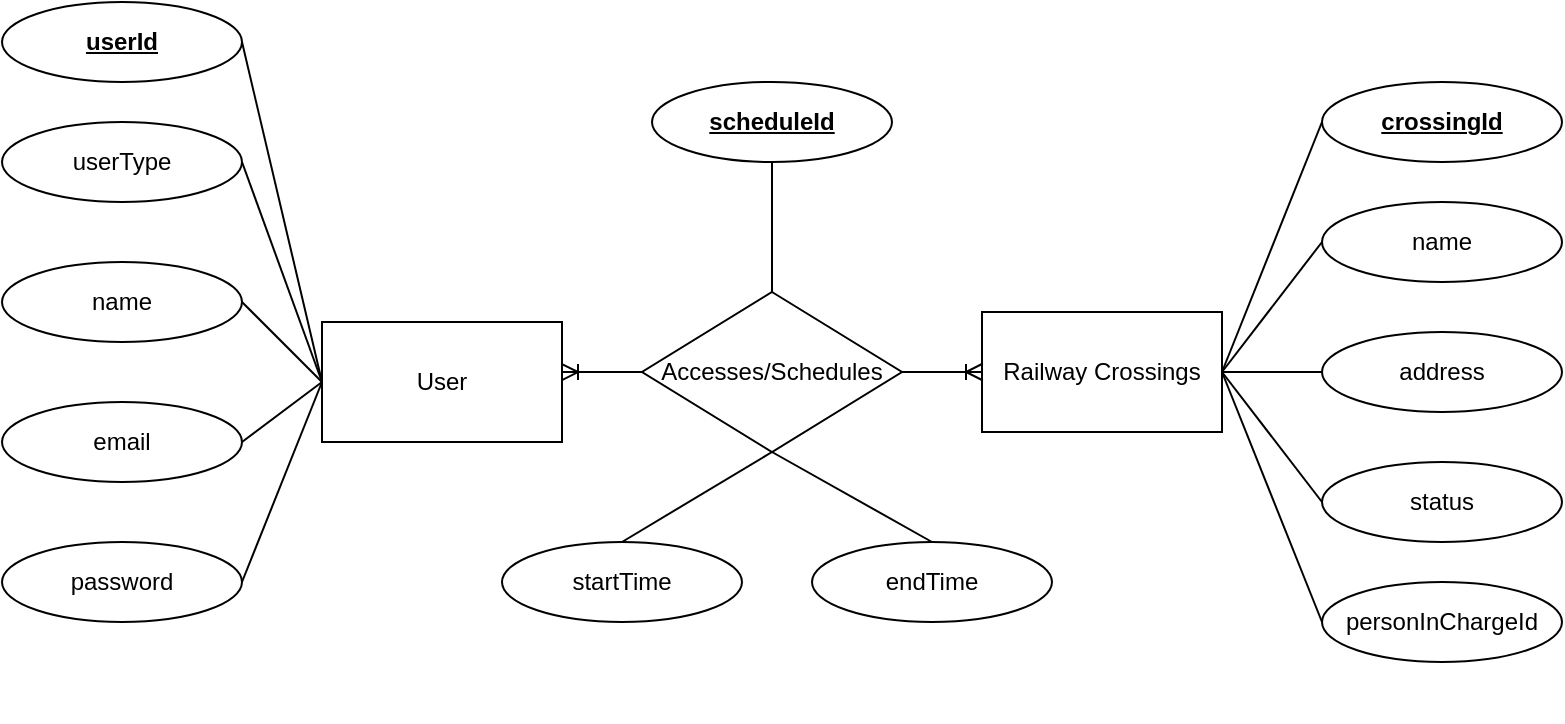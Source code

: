 <mxfile version="20.5.2" type="device"><diagram id="R2lEEEUBdFMjLlhIrx00" name="Page-1"><mxGraphModel dx="1043" dy="576" grid="1" gridSize="10" guides="1" tooltips="1" connect="1" arrows="0" fold="1" page="1" pageScale="1" pageWidth="850" pageHeight="1100" math="0" shadow="0" extFonts="Permanent Marker^https://fonts.googleapis.com/css?family=Permanent+Marker"><root><mxCell id="0"/><mxCell id="1" parent="0"/><mxCell id="K3UcTJHXw-6PmTItNVM5-15" value="" style="group" parent="1" vertex="1" connectable="0"><mxGeometry x="500" y="20" width="290" height="350" as="geometry"/></mxCell><mxCell id="K3UcTJHXw-6PmTItNVM5-2" value="Railway Crossings" style="rounded=0;whiteSpace=wrap;html=1;" parent="K3UcTJHXw-6PmTItNVM5-15" vertex="1"><mxGeometry y="145" width="120" height="60" as="geometry"/></mxCell><mxCell id="K3UcTJHXw-6PmTItNVM5-9" value="address" style="ellipse;whiteSpace=wrap;html=1;" parent="K3UcTJHXw-6PmTItNVM5-15" vertex="1"><mxGeometry x="170" y="155" width="120" height="40" as="geometry"/></mxCell><mxCell id="K3UcTJHXw-6PmTItNVM5-11" value="status" style="ellipse;whiteSpace=wrap;html=1;" parent="K3UcTJHXw-6PmTItNVM5-15" vertex="1"><mxGeometry x="170" y="220" width="120" height="40" as="geometry"/></mxCell><mxCell id="K3UcTJHXw-6PmTItNVM5-14" value="name" style="ellipse;whiteSpace=wrap;html=1;" parent="K3UcTJHXw-6PmTItNVM5-15" vertex="1"><mxGeometry x="170" y="90" width="120" height="40" as="geometry"/></mxCell><mxCell id="K3UcTJHXw-6PmTItNVM5-20" value="" style="endArrow=none;html=1;rounded=0;exitX=0;exitY=0.5;exitDx=0;exitDy=0;entryX=1;entryY=0.5;entryDx=0;entryDy=0;" parent="K3UcTJHXw-6PmTItNVM5-15" source="K3UcTJHXw-6PmTItNVM5-14" target="K3UcTJHXw-6PmTItNVM5-2" edge="1"><mxGeometry width="50" height="50" relative="1" as="geometry"><mxPoint x="-360" y="80" as="sourcePoint"/><mxPoint x="-320" y="190" as="targetPoint"/></mxGeometry></mxCell><mxCell id="K3UcTJHXw-6PmTItNVM5-21" value="" style="endArrow=none;html=1;rounded=0;exitX=0;exitY=0.5;exitDx=0;exitDy=0;entryX=1;entryY=0.5;entryDx=0;entryDy=0;" parent="K3UcTJHXw-6PmTItNVM5-15" source="K3UcTJHXw-6PmTItNVM5-9" target="K3UcTJHXw-6PmTItNVM5-2" edge="1"><mxGeometry width="50" height="50" relative="1" as="geometry"><mxPoint x="180" y="30" as="sourcePoint"/><mxPoint x="130" y="185" as="targetPoint"/></mxGeometry></mxCell><mxCell id="K3UcTJHXw-6PmTItNVM5-22" value="" style="endArrow=none;html=1;rounded=0;exitX=0;exitY=0.5;exitDx=0;exitDy=0;entryX=1;entryY=0.5;entryDx=0;entryDy=0;" parent="K3UcTJHXw-6PmTItNVM5-15" source="K3UcTJHXw-6PmTItNVM5-11" target="K3UcTJHXw-6PmTItNVM5-2" edge="1"><mxGeometry width="50" height="50" relative="1" as="geometry"><mxPoint x="190" y="40" as="sourcePoint"/><mxPoint x="140" y="195" as="targetPoint"/></mxGeometry></mxCell><mxCell id="R-y2qiR_P1p5eA0z6gCU-11" value="&lt;u&gt;&lt;b&gt;crossingId&lt;/b&gt;&lt;/u&gt;" style="ellipse;whiteSpace=wrap;html=1;" vertex="1" parent="K3UcTJHXw-6PmTItNVM5-15"><mxGeometry x="170" y="30" width="120" height="40" as="geometry"/></mxCell><mxCell id="R-y2qiR_P1p5eA0z6gCU-12" value="" style="endArrow=none;html=1;rounded=0;exitX=0;exitY=0.5;exitDx=0;exitDy=0;entryX=1;entryY=0.5;entryDx=0;entryDy=0;" edge="1" parent="K3UcTJHXw-6PmTItNVM5-15" source="R-y2qiR_P1p5eA0z6gCU-11" target="K3UcTJHXw-6PmTItNVM5-2"><mxGeometry width="50" height="50" relative="1" as="geometry"><mxPoint x="180" y="70.0" as="sourcePoint"/><mxPoint x="130" y="185" as="targetPoint"/></mxGeometry></mxCell><mxCell id="K3UcTJHXw-6PmTItNVM5-7" value="personInChargeId" style="ellipse;whiteSpace=wrap;html=1;" parent="K3UcTJHXw-6PmTItNVM5-15" vertex="1"><mxGeometry x="170" y="280" width="120" height="40" as="geometry"/></mxCell><mxCell id="K3UcTJHXw-6PmTItNVM5-25" value="" style="endArrow=none;html=1;rounded=0;entryX=0;entryY=0.5;entryDx=0;entryDy=0;exitX=1;exitY=0.5;exitDx=0;exitDy=0;" parent="K3UcTJHXw-6PmTItNVM5-15" source="K3UcTJHXw-6PmTItNVM5-2" target="K3UcTJHXw-6PmTItNVM5-7" edge="1"><mxGeometry width="50" height="50" relative="1" as="geometry"><mxPoint x="90" y="260" as="sourcePoint"/><mxPoint x="170" y="225" as="targetPoint"/></mxGeometry></mxCell><mxCell id="XP8ERGTxpRV0jzR05hcs-21" value="" style="edgeStyle=entityRelationEdgeStyle;fontSize=12;html=1;endArrow=ERoneToMany;rounded=0;entryX=0;entryY=0.5;entryDx=0;entryDy=0;exitX=1;exitY=0.5;exitDx=0;exitDy=0;" parent="1" source="K3UcTJHXw-6PmTItNVM5-3" target="K3UcTJHXw-6PmTItNVM5-2" edge="1"><mxGeometry width="100" height="100" relative="1" as="geometry"><mxPoint x="370" y="350" as="sourcePoint"/><mxPoint x="470" y="250" as="targetPoint"/></mxGeometry></mxCell><mxCell id="XP8ERGTxpRV0jzR05hcs-22" value="" style="edgeStyle=entityRelationEdgeStyle;fontSize=12;html=1;endArrow=ERoneToMany;rounded=0;entryX=1;entryY=0.417;entryDx=0;entryDy=0;exitX=0;exitY=0.5;exitDx=0;exitDy=0;entryPerimeter=0;" parent="1" source="K3UcTJHXw-6PmTItNVM5-3" target="K3UcTJHXw-6PmTItNVM5-1" edge="1"><mxGeometry width="100" height="100" relative="1" as="geometry"><mxPoint x="370" y="350" as="sourcePoint"/><mxPoint x="470" y="250" as="targetPoint"/></mxGeometry></mxCell><mxCell id="R-y2qiR_P1p5eA0z6gCU-3" value="" style="group" vertex="1" connectable="0" parent="1"><mxGeometry x="10" y="10" width="280" height="310" as="geometry"/></mxCell><mxCell id="K3UcTJHXw-6PmTItNVM5-13" value="" style="group" parent="R-y2qiR_P1p5eA0z6gCU-3" vertex="1" connectable="0"><mxGeometry y="60" width="280" height="250" as="geometry"/></mxCell><mxCell id="K3UcTJHXw-6PmTItNVM5-1" value="User" style="rounded=0;whiteSpace=wrap;html=1;" parent="K3UcTJHXw-6PmTItNVM5-13" vertex="1"><mxGeometry x="160" y="100" width="120" height="60" as="geometry"/></mxCell><mxCell id="K3UcTJHXw-6PmTItNVM5-4" value="email" style="ellipse;whiteSpace=wrap;html=1;" parent="K3UcTJHXw-6PmTItNVM5-13" vertex="1"><mxGeometry y="140" width="120" height="40" as="geometry"/></mxCell><mxCell id="K3UcTJHXw-6PmTItNVM5-5" value="userType" style="ellipse;whiteSpace=wrap;html=1;" parent="K3UcTJHXw-6PmTItNVM5-13" vertex="1"><mxGeometry width="120" height="40" as="geometry"/></mxCell><mxCell id="K3UcTJHXw-6PmTItNVM5-6" value="name" style="ellipse;whiteSpace=wrap;html=1;" parent="K3UcTJHXw-6PmTItNVM5-13" vertex="1"><mxGeometry y="70" width="120" height="40" as="geometry"/></mxCell><mxCell id="K3UcTJHXw-6PmTItNVM5-12" value="password&lt;br&gt;" style="ellipse;whiteSpace=wrap;html=1;" parent="K3UcTJHXw-6PmTItNVM5-13" vertex="1"><mxGeometry y="210" width="120" height="40" as="geometry"/></mxCell><mxCell id="K3UcTJHXw-6PmTItNVM5-16" value="" style="endArrow=none;html=1;rounded=0;exitX=1;exitY=0.5;exitDx=0;exitDy=0;entryX=0;entryY=0.5;entryDx=0;entryDy=0;" parent="K3UcTJHXw-6PmTItNVM5-13" source="K3UcTJHXw-6PmTItNVM5-5" target="K3UcTJHXw-6PmTItNVM5-1" edge="1"><mxGeometry width="50" height="50" relative="1" as="geometry"><mxPoint x="360" y="180" as="sourcePoint"/><mxPoint x="410" y="130" as="targetPoint"/></mxGeometry></mxCell><mxCell id="K3UcTJHXw-6PmTItNVM5-18" value="" style="endArrow=none;html=1;rounded=0;exitX=1;exitY=0.5;exitDx=0;exitDy=0;entryX=0;entryY=0.5;entryDx=0;entryDy=0;" parent="K3UcTJHXw-6PmTItNVM5-13" source="K3UcTJHXw-6PmTItNVM5-4" target="K3UcTJHXw-6PmTItNVM5-1" edge="1"><mxGeometry width="50" height="50" relative="1" as="geometry"><mxPoint x="140" y="40" as="sourcePoint"/><mxPoint x="180" y="150" as="targetPoint"/></mxGeometry></mxCell><mxCell id="K3UcTJHXw-6PmTItNVM5-17" value="" style="endArrow=none;html=1;rounded=0;exitX=1;exitY=0.5;exitDx=0;exitDy=0;entryX=0;entryY=0.5;entryDx=0;entryDy=0;" parent="K3UcTJHXw-6PmTItNVM5-13" source="K3UcTJHXw-6PmTItNVM5-12" target="K3UcTJHXw-6PmTItNVM5-1" edge="1"><mxGeometry width="50" height="50" relative="1" as="geometry"><mxPoint x="130" y="30" as="sourcePoint"/><mxPoint x="160" y="130" as="targetPoint"/></mxGeometry></mxCell><mxCell id="K3UcTJHXw-6PmTItNVM5-19" value="" style="endArrow=none;html=1;rounded=0;exitX=1;exitY=0.5;exitDx=0;exitDy=0;entryX=0;entryY=0.5;entryDx=0;entryDy=0;" parent="K3UcTJHXw-6PmTItNVM5-13" source="K3UcTJHXw-6PmTItNVM5-6" target="K3UcTJHXw-6PmTItNVM5-1" edge="1"><mxGeometry width="50" height="50" relative="1" as="geometry"><mxPoint x="110" y="50" as="sourcePoint"/><mxPoint x="120" y="130" as="targetPoint"/></mxGeometry></mxCell><mxCell id="R-y2qiR_P1p5eA0z6gCU-1" value="&lt;b&gt;&lt;u&gt;userId&lt;/u&gt;&lt;/b&gt;" style="ellipse;whiteSpace=wrap;html=1;" vertex="1" parent="R-y2qiR_P1p5eA0z6gCU-3"><mxGeometry width="120" height="40" as="geometry"/></mxCell><mxCell id="R-y2qiR_P1p5eA0z6gCU-2" value="" style="endArrow=none;html=1;rounded=0;exitX=1;exitY=0.5;exitDx=0;exitDy=0;entryX=0;entryY=0.5;entryDx=0;entryDy=0;" edge="1" parent="R-y2qiR_P1p5eA0z6gCU-3" source="R-y2qiR_P1p5eA0z6gCU-1" target="K3UcTJHXw-6PmTItNVM5-1"><mxGeometry width="50" height="50" relative="1" as="geometry"><mxPoint x="140" y="100" as="sourcePoint"/><mxPoint x="200" y="130" as="targetPoint"/></mxGeometry></mxCell><mxCell id="R-y2qiR_P1p5eA0z6gCU-10" value="" style="group" vertex="1" connectable="0" parent="1"><mxGeometry x="260" y="50" width="275" height="270" as="geometry"/></mxCell><mxCell id="K3UcTJHXw-6PmTItNVM5-3" value="Accesses/Schedules" style="rhombus;whiteSpace=wrap;html=1;" parent="R-y2qiR_P1p5eA0z6gCU-10" vertex="1"><mxGeometry x="70" y="105" width="130" height="80" as="geometry"/></mxCell><mxCell id="R-y2qiR_P1p5eA0z6gCU-4" value="&lt;b&gt;&lt;u&gt;scheduleId&lt;/u&gt;&lt;/b&gt;" style="ellipse;whiteSpace=wrap;html=1;" vertex="1" parent="R-y2qiR_P1p5eA0z6gCU-10"><mxGeometry x="75" width="120" height="40" as="geometry"/></mxCell><mxCell id="R-y2qiR_P1p5eA0z6gCU-5" value="endTime" style="ellipse;whiteSpace=wrap;html=1;" vertex="1" parent="R-y2qiR_P1p5eA0z6gCU-10"><mxGeometry x="155" y="230" width="120" height="40" as="geometry"/></mxCell><mxCell id="R-y2qiR_P1p5eA0z6gCU-6" value="startTime" style="ellipse;whiteSpace=wrap;html=1;" vertex="1" parent="R-y2qiR_P1p5eA0z6gCU-10"><mxGeometry y="230" width="120" height="40" as="geometry"/></mxCell><mxCell id="R-y2qiR_P1p5eA0z6gCU-9" value="" style="endArrow=none;html=1;rounded=0;exitX=0.5;exitY=1;exitDx=0;exitDy=0;entryX=0.5;entryY=0;entryDx=0;entryDy=0;" edge="1" parent="R-y2qiR_P1p5eA0z6gCU-10" source="R-y2qiR_P1p5eA0z6gCU-4" target="K3UcTJHXw-6PmTItNVM5-3"><mxGeometry width="50" height="50" relative="1" as="geometry"><mxPoint x="160" y="60" as="sourcePoint"/><mxPoint x="200" y="230" as="targetPoint"/></mxGeometry></mxCell><mxCell id="R-y2qiR_P1p5eA0z6gCU-7" value="" style="endArrow=none;html=1;rounded=0;exitX=0.5;exitY=1;exitDx=0;exitDy=0;entryX=0.5;entryY=0;entryDx=0;entryDy=0;" edge="1" parent="R-y2qiR_P1p5eA0z6gCU-10" source="K3UcTJHXw-6PmTItNVM5-3" target="R-y2qiR_P1p5eA0z6gCU-5"><mxGeometry width="50" height="50" relative="1" as="geometry"><mxPoint x="140" y="40" as="sourcePoint"/><mxPoint x="180" y="210" as="targetPoint"/></mxGeometry></mxCell><mxCell id="R-y2qiR_P1p5eA0z6gCU-8" value="" style="endArrow=none;html=1;rounded=0;exitX=0.5;exitY=1;exitDx=0;exitDy=0;entryX=0.5;entryY=0;entryDx=0;entryDy=0;" edge="1" parent="R-y2qiR_P1p5eA0z6gCU-10" source="K3UcTJHXw-6PmTItNVM5-3" target="R-y2qiR_P1p5eA0z6gCU-6"><mxGeometry width="50" height="50" relative="1" as="geometry"><mxPoint x="150" y="50" as="sourcePoint"/><mxPoint x="190" y="220" as="targetPoint"/></mxGeometry></mxCell></root></mxGraphModel></diagram></mxfile>